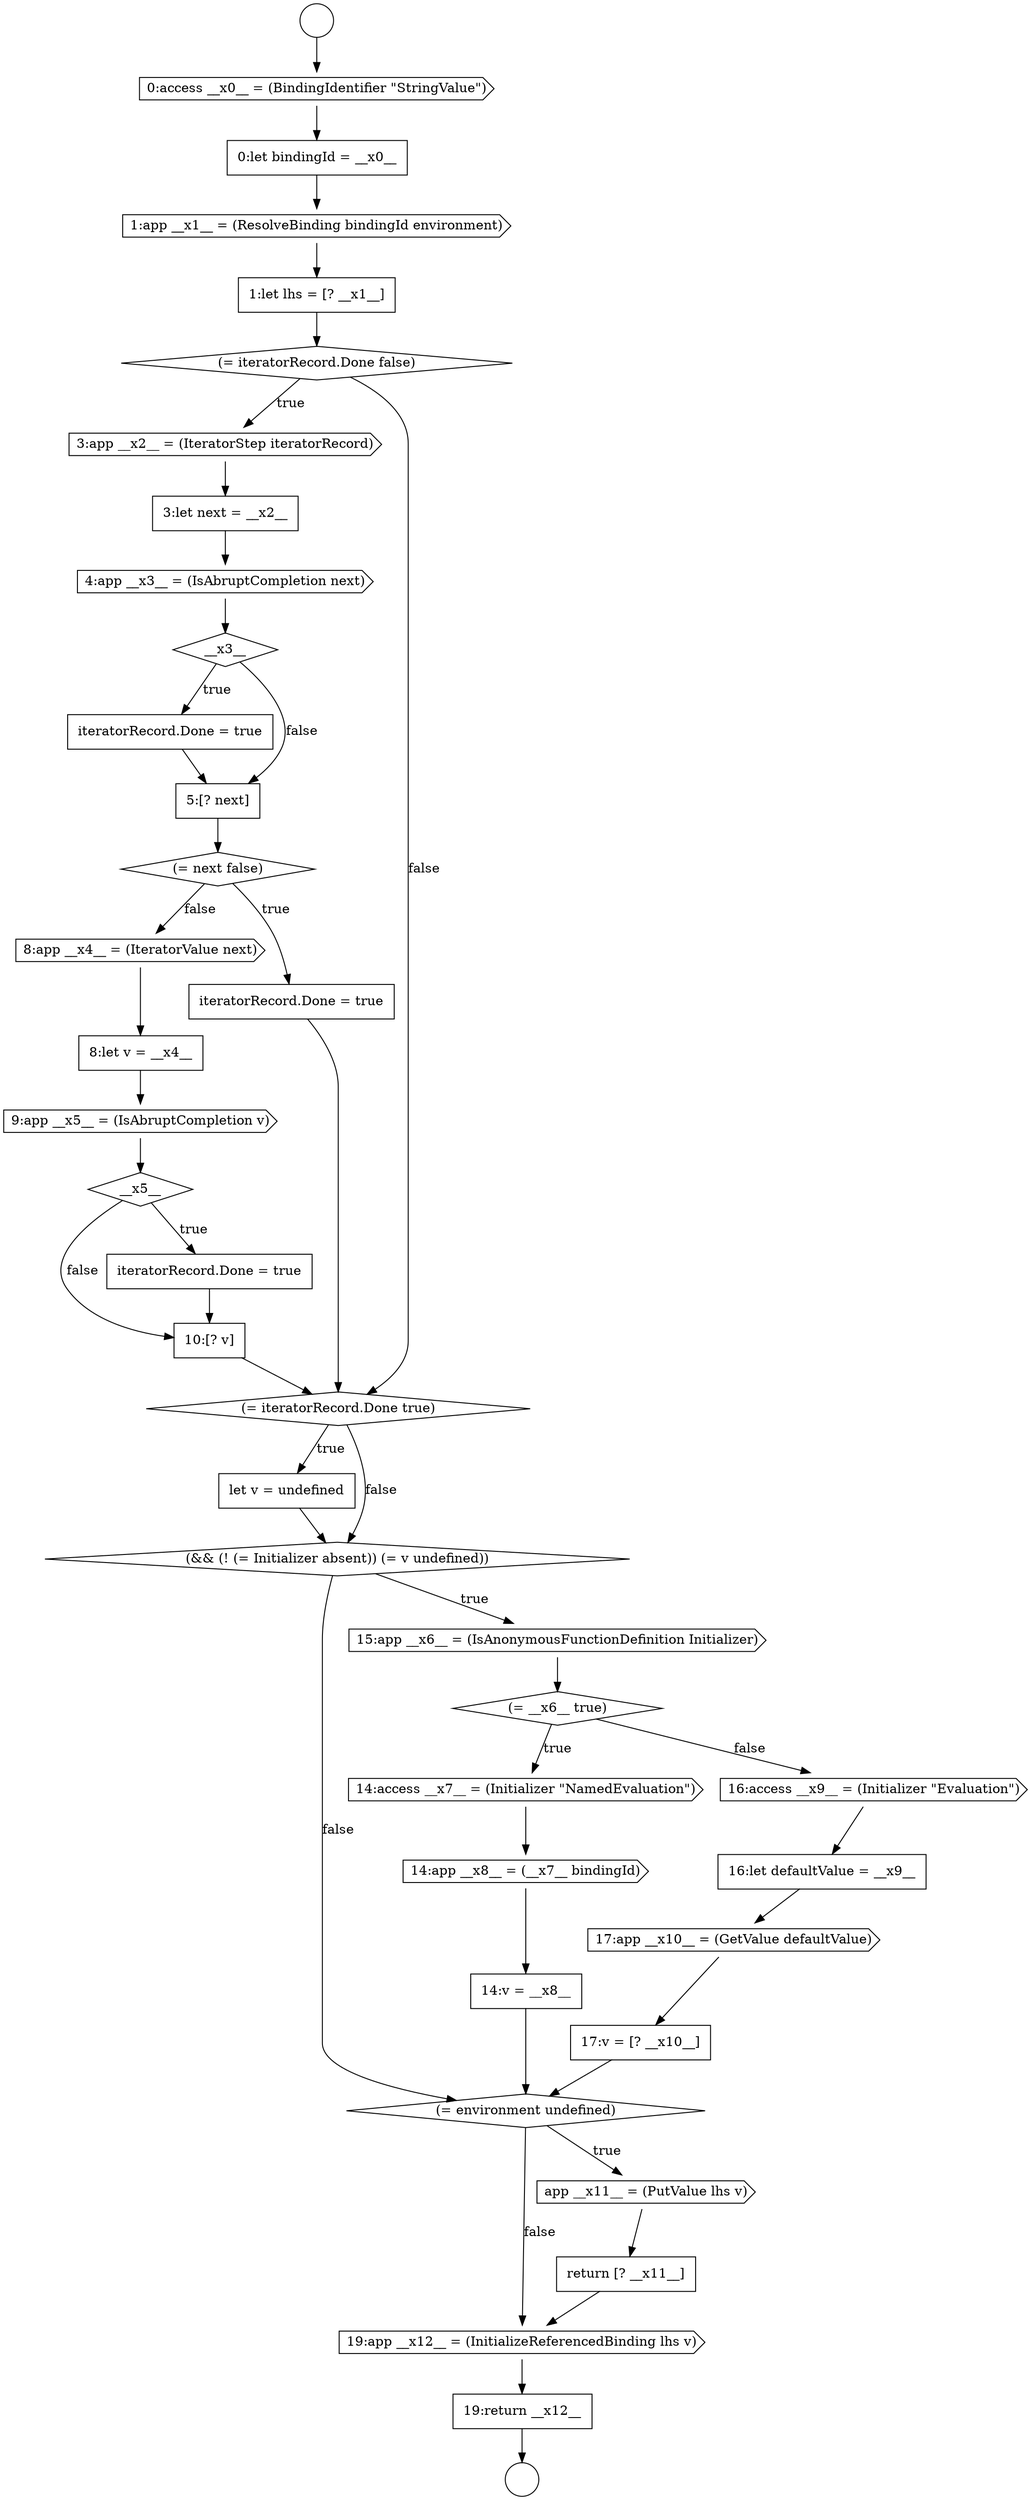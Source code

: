digraph {
  node6381 [shape=cds, label=<<font color="black">3:app __x2__ = (IteratorStep iteratorRecord)</font>> color="black" fillcolor="white" style=filled]
  node6410 [shape=cds, label=<<font color="black">19:app __x12__ = (InitializeReferencedBinding lhs v)</font>> color="black" fillcolor="white" style=filled]
  node6375 [shape=circle label=" " color="black" fillcolor="white" style=filled]
  node6395 [shape=diamond, label=<<font color="black">(= iteratorRecord.Done true)</font>> color="black" fillcolor="white" style=filled]
  node6407 [shape=diamond, label=<<font color="black">(= environment undefined)</font>> color="black" fillcolor="white" style=filled]
  node6376 [shape=cds, label=<<font color="black">0:access __x0__ = (BindingIdentifier &quot;StringValue&quot;)</font>> color="black" fillcolor="white" style=filled]
  node6389 [shape=cds, label=<<font color="black">8:app __x4__ = (IteratorValue next)</font>> color="black" fillcolor="white" style=filled]
  node6383 [shape=cds, label=<<font color="black">4:app __x3__ = (IsAbruptCompletion next)</font>> color="black" fillcolor="white" style=filled]
  node6404 [shape=none, margin=0, label=<<font color="black">
    <table border="0" cellborder="1" cellspacing="0" cellpadding="10">
      <tr><td align="left">16:let defaultValue = __x9__</td></tr>
    </table>
  </font>> color="black" fillcolor="white" style=filled]
  node6374 [shape=circle label=" " color="black" fillcolor="white" style=filled]
  node6387 [shape=diamond, label=<<font color="black">(= next false)</font>> color="black" fillcolor="white" style=filled]
  node6405 [shape=cds, label=<<font color="black">17:app __x10__ = (GetValue defaultValue)</font>> color="black" fillcolor="white" style=filled]
  node6391 [shape=cds, label=<<font color="black">9:app __x5__ = (IsAbruptCompletion v)</font>> color="black" fillcolor="white" style=filled]
  node6401 [shape=cds, label=<<font color="black">14:app __x8__ = (__x7__ bindingId)</font>> color="black" fillcolor="white" style=filled]
  node6396 [shape=none, margin=0, label=<<font color="black">
    <table border="0" cellborder="1" cellspacing="0" cellpadding="10">
      <tr><td align="left">let v = undefined</td></tr>
    </table>
  </font>> color="black" fillcolor="white" style=filled]
  node6379 [shape=none, margin=0, label=<<font color="black">
    <table border="0" cellborder="1" cellspacing="0" cellpadding="10">
      <tr><td align="left">1:let lhs = [? __x1__]</td></tr>
    </table>
  </font>> color="black" fillcolor="white" style=filled]
  node6382 [shape=none, margin=0, label=<<font color="black">
    <table border="0" cellborder="1" cellspacing="0" cellpadding="10">
      <tr><td align="left">3:let next = __x2__</td></tr>
    </table>
  </font>> color="black" fillcolor="white" style=filled]
  node6406 [shape=none, margin=0, label=<<font color="black">
    <table border="0" cellborder="1" cellspacing="0" cellpadding="10">
      <tr><td align="left">17:v = [? __x10__]</td></tr>
    </table>
  </font>> color="black" fillcolor="white" style=filled]
  node6388 [shape=none, margin=0, label=<<font color="black">
    <table border="0" cellborder="1" cellspacing="0" cellpadding="10">
      <tr><td align="left">iteratorRecord.Done = true</td></tr>
    </table>
  </font>> color="black" fillcolor="white" style=filled]
  node6392 [shape=diamond, label=<<font color="black">__x5__</font>> color="black" fillcolor="white" style=filled]
  node6402 [shape=none, margin=0, label=<<font color="black">
    <table border="0" cellborder="1" cellspacing="0" cellpadding="10">
      <tr><td align="left">14:v = __x8__</td></tr>
    </table>
  </font>> color="black" fillcolor="white" style=filled]
  node6409 [shape=none, margin=0, label=<<font color="black">
    <table border="0" cellborder="1" cellspacing="0" cellpadding="10">
      <tr><td align="left">return [? __x11__]</td></tr>
    </table>
  </font>> color="black" fillcolor="white" style=filled]
  node6378 [shape=cds, label=<<font color="black">1:app __x1__ = (ResolveBinding bindingId environment)</font>> color="black" fillcolor="white" style=filled]
  node6400 [shape=cds, label=<<font color="black">14:access __x7__ = (Initializer &quot;NamedEvaluation&quot;)</font>> color="black" fillcolor="white" style=filled]
  node6385 [shape=none, margin=0, label=<<font color="black">
    <table border="0" cellborder="1" cellspacing="0" cellpadding="10">
      <tr><td align="left">iteratorRecord.Done = true</td></tr>
    </table>
  </font>> color="black" fillcolor="white" style=filled]
  node6403 [shape=cds, label=<<font color="black">16:access __x9__ = (Initializer &quot;Evaluation&quot;)</font>> color="black" fillcolor="white" style=filled]
  node6377 [shape=none, margin=0, label=<<font color="black">
    <table border="0" cellborder="1" cellspacing="0" cellpadding="10">
      <tr><td align="left">0:let bindingId = __x0__</td></tr>
    </table>
  </font>> color="black" fillcolor="white" style=filled]
  node6394 [shape=none, margin=0, label=<<font color="black">
    <table border="0" cellborder="1" cellspacing="0" cellpadding="10">
      <tr><td align="left">10:[? v]</td></tr>
    </table>
  </font>> color="black" fillcolor="white" style=filled]
  node6399 [shape=diamond, label=<<font color="black">(= __x6__ true)</font>> color="black" fillcolor="white" style=filled]
  node6384 [shape=diamond, label=<<font color="black">__x3__</font>> color="black" fillcolor="white" style=filled]
  node6408 [shape=cds, label=<<font color="black">app __x11__ = (PutValue lhs v)</font>> color="black" fillcolor="white" style=filled]
  node6390 [shape=none, margin=0, label=<<font color="black">
    <table border="0" cellborder="1" cellspacing="0" cellpadding="10">
      <tr><td align="left">8:let v = __x4__</td></tr>
    </table>
  </font>> color="black" fillcolor="white" style=filled]
  node6397 [shape=diamond, label=<<font color="black">(&amp;&amp; (! (= Initializer absent)) (= v undefined))</font>> color="black" fillcolor="white" style=filled]
  node6386 [shape=none, margin=0, label=<<font color="black">
    <table border="0" cellborder="1" cellspacing="0" cellpadding="10">
      <tr><td align="left">5:[? next]</td></tr>
    </table>
  </font>> color="black" fillcolor="white" style=filled]
  node6411 [shape=none, margin=0, label=<<font color="black">
    <table border="0" cellborder="1" cellspacing="0" cellpadding="10">
      <tr><td align="left">19:return __x12__</td></tr>
    </table>
  </font>> color="black" fillcolor="white" style=filled]
  node6380 [shape=diamond, label=<<font color="black">(= iteratorRecord.Done false)</font>> color="black" fillcolor="white" style=filled]
  node6398 [shape=cds, label=<<font color="black">15:app __x6__ = (IsAnonymousFunctionDefinition Initializer)</font>> color="black" fillcolor="white" style=filled]
  node6393 [shape=none, margin=0, label=<<font color="black">
    <table border="0" cellborder="1" cellspacing="0" cellpadding="10">
      <tr><td align="left">iteratorRecord.Done = true</td></tr>
    </table>
  </font>> color="black" fillcolor="white" style=filled]
  node6381 -> node6382 [ color="black"]
  node6382 -> node6383 [ color="black"]
  node6396 -> node6397 [ color="black"]
  node6392 -> node6393 [label=<<font color="black">true</font>> color="black"]
  node6392 -> node6394 [label=<<font color="black">false</font>> color="black"]
  node6391 -> node6392 [ color="black"]
  node6385 -> node6386 [ color="black"]
  node6406 -> node6407 [ color="black"]
  node6399 -> node6400 [label=<<font color="black">true</font>> color="black"]
  node6399 -> node6403 [label=<<font color="black">false</font>> color="black"]
  node6407 -> node6408 [label=<<font color="black">true</font>> color="black"]
  node6407 -> node6410 [label=<<font color="black">false</font>> color="black"]
  node6398 -> node6399 [ color="black"]
  node6378 -> node6379 [ color="black"]
  node6384 -> node6385 [label=<<font color="black">true</font>> color="black"]
  node6384 -> node6386 [label=<<font color="black">false</font>> color="black"]
  node6395 -> node6396 [label=<<font color="black">true</font>> color="black"]
  node6395 -> node6397 [label=<<font color="black">false</font>> color="black"]
  node6386 -> node6387 [ color="black"]
  node6408 -> node6409 [ color="black"]
  node6410 -> node6411 [ color="black"]
  node6394 -> node6395 [ color="black"]
  node6377 -> node6378 [ color="black"]
  node6402 -> node6407 [ color="black"]
  node6409 -> node6410 [ color="black"]
  node6390 -> node6391 [ color="black"]
  node6400 -> node6401 [ color="black"]
  node6379 -> node6380 [ color="black"]
  node6388 -> node6395 [ color="black"]
  node6380 -> node6381 [label=<<font color="black">true</font>> color="black"]
  node6380 -> node6395 [label=<<font color="black">false</font>> color="black"]
  node6374 -> node6376 [ color="black"]
  node6403 -> node6404 [ color="black"]
  node6389 -> node6390 [ color="black"]
  node6401 -> node6402 [ color="black"]
  node6393 -> node6394 [ color="black"]
  node6376 -> node6377 [ color="black"]
  node6397 -> node6398 [label=<<font color="black">true</font>> color="black"]
  node6397 -> node6407 [label=<<font color="black">false</font>> color="black"]
  node6405 -> node6406 [ color="black"]
  node6411 -> node6375 [ color="black"]
  node6387 -> node6388 [label=<<font color="black">true</font>> color="black"]
  node6387 -> node6389 [label=<<font color="black">false</font>> color="black"]
  node6404 -> node6405 [ color="black"]
  node6383 -> node6384 [ color="black"]
}

